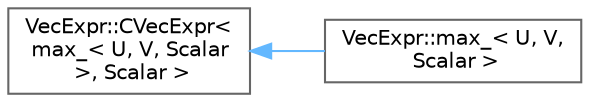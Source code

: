 digraph "Graphical Class Hierarchy"
{
 // LATEX_PDF_SIZE
  bgcolor="transparent";
  edge [fontname=Helvetica,fontsize=10,labelfontname=Helvetica,labelfontsize=10];
  node [fontname=Helvetica,fontsize=10,shape=box,height=0.2,width=0.4];
  rankdir="LR";
  Node0 [id="Node000000",label="VecExpr::CVecExpr\<\l max_\< U, V, Scalar\l \>, Scalar \>",height=0.2,width=0.4,color="grey40", fillcolor="white", style="filled",URL="$classVecExpr_1_1CVecExpr.html",tooltip=" "];
  Node0 -> Node1 [id="edge466_Node000000_Node000001",dir="back",color="steelblue1",style="solid",tooltip=" "];
  Node1 [id="Node000001",label="VecExpr::max_\< U, V,\l Scalar \>",height=0.2,width=0.4,color="grey40", fillcolor="white", style="filled",URL="$classVecExpr_1_1max__.html",tooltip=" "];
}
